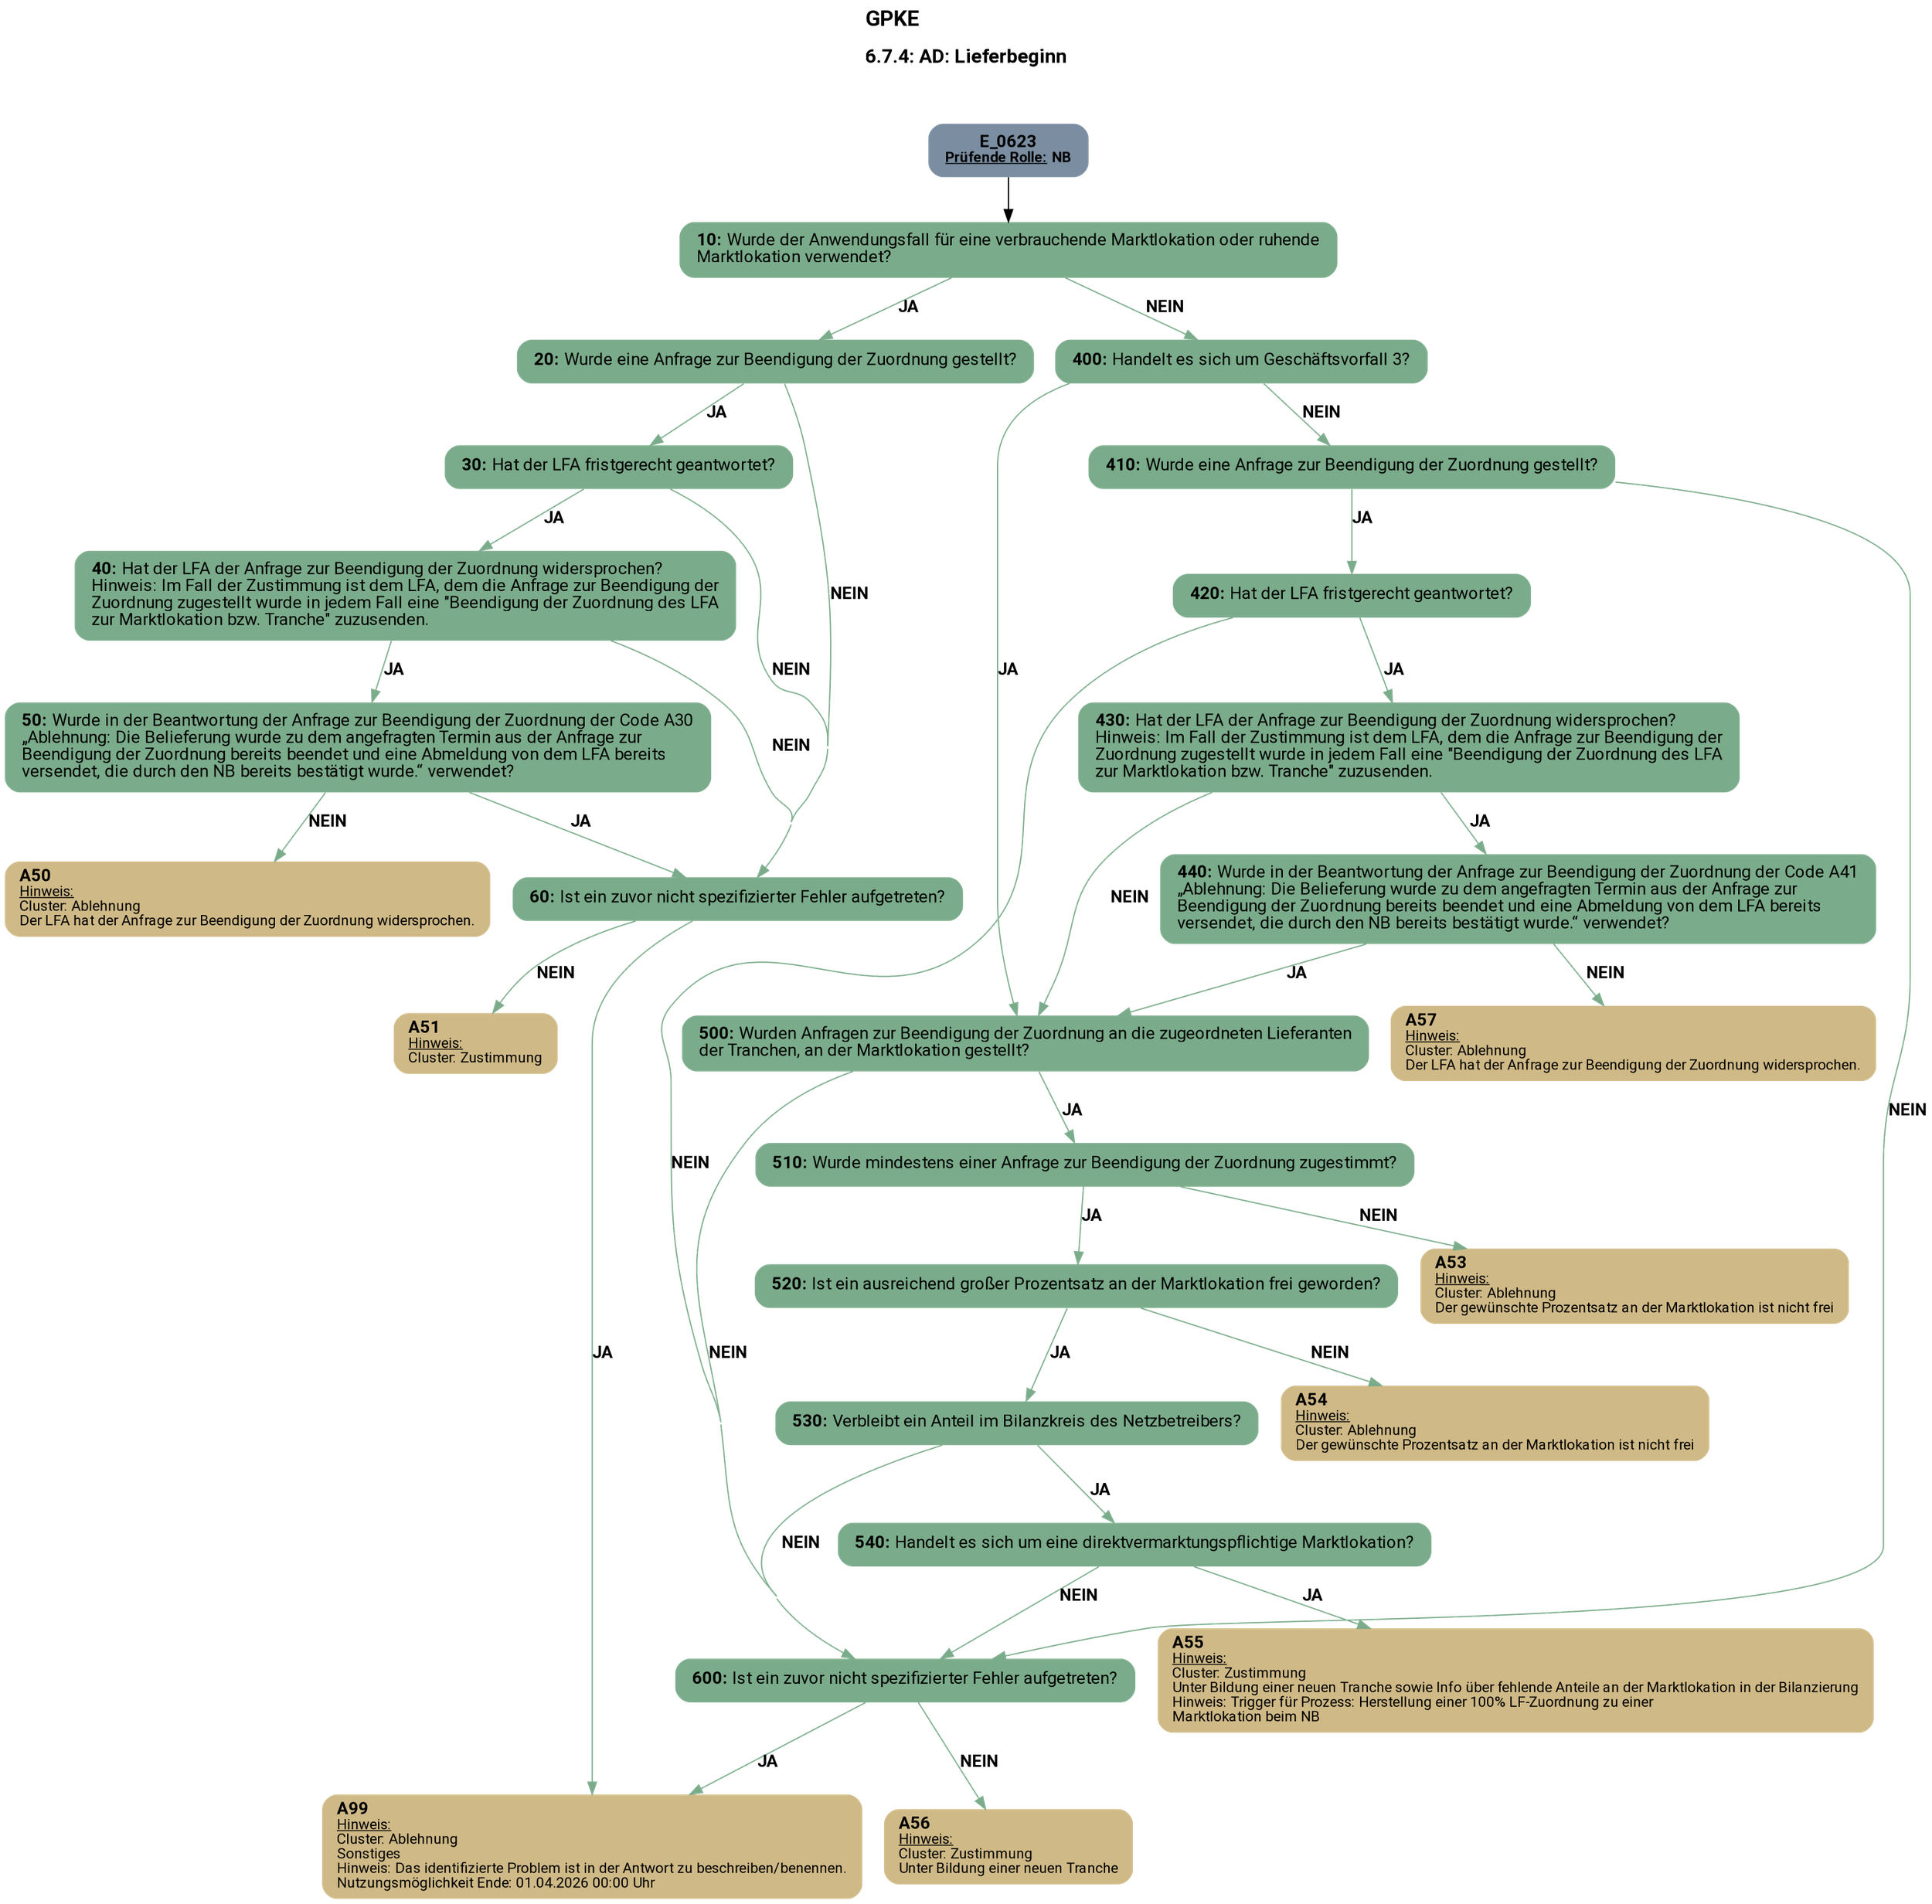 digraph D {
    labelloc="t";
    label=<<B><FONT POINT-SIZE="18">GPKE</FONT></B><BR align="left"/><BR/><B><FONT POINT-SIZE="16">6.7.4: AD: Lieferbeginn</FONT></B><BR align="left"/><BR/><BR/><BR/>>;
    ratio="compress";
    concentrate=true;
    pack=true;
    rankdir=TB;
    packmode="array";
    size="20,20";
    "Start" [margin="0.2,0.12", shape=box, style="filled,rounded", penwidth=0.0, fillcolor="#7a8da1", label=<<B>E_0623</B><BR align="center"/><FONT point-size="12"><B><U>Prüfende Rolle:</U> NB</B></FONT><BR align="center"/>>, fontname="Roboto, sans-serif"];
    "10" [margin="0.2,0.12", shape=box, style="filled,rounded", penwidth=0.0, fillcolor="#7aab8a", label=<<B>10: </B>Wurde der Anwendungsfall für eine verbrauchende Marktlokation oder ruhende<BR align="left"/>Marktlokation verwendet?<BR align="left"/>>, fontname="Roboto, sans-serif"];
    "20" [margin="0.2,0.12", shape=box, style="filled,rounded", penwidth=0.0, fillcolor="#7aab8a", label=<<B>20: </B>Wurde eine Anfrage zur Beendigung der Zuordnung gestellt?<BR align="left"/>>, fontname="Roboto, sans-serif"];
    "30" [margin="0.2,0.12", shape=box, style="filled,rounded", penwidth=0.0, fillcolor="#7aab8a", label=<<B>30: </B>Hat der LFA fristgerecht geantwortet?<BR align="left"/>>, fontname="Roboto, sans-serif"];
    "40" [margin="0.2,0.12", shape=box, style="filled,rounded", penwidth=0.0, fillcolor="#7aab8a", label=<<B>40: </B>Hat der LFA der Anfrage zur Beendigung der Zuordnung widersprochen?<BR align="left"/>Hinweis: Im Fall der Zustimmung ist dem LFA, dem die Anfrage zur Beendigung der<BR align="left"/>Zuordnung zugestellt wurde in jedem Fall eine "Beendigung der Zuordnung des LFA<BR align="left"/>zur Marktlokation bzw. Tranche" zuzusenden.<BR align="left"/>>, fontname="Roboto, sans-serif"];
    "50" [margin="0.2,0.12", shape=box, style="filled,rounded", penwidth=0.0, fillcolor="#7aab8a", label=<<B>50: </B>Wurde in der Beantwortung der Anfrage zur Beendigung der Zuordnung der Code A30<BR align="left"/>„Ablehnung: Die Belieferung wurde zu dem angefragten Termin aus der Anfrage zur<BR align="left"/>Beendigung der Zuordnung bereits beendet und eine Abmeldung von dem LFA bereits<BR align="left"/>versendet, die durch den NB bereits bestätigt wurde.“ verwendet?<BR align="left"/>>, fontname="Roboto, sans-serif"];
    "A50" [margin="0.17,0.08", shape=box, style="filled,rounded", penwidth=0.0, fillcolor="#cfb986", label=<<B>A50</B><BR align="left"/><FONT point-size="12"><U>Hinweis:</U><BR align="left"/>Cluster: Ablehnung<BR align="left"/>Der LFA hat der Anfrage zur Beendigung der Zuordnung widersprochen.<BR align="left"/></FONT>>, fontname="Roboto, sans-serif"];
    "60" [margin="0.2,0.12", shape=box, style="filled,rounded", penwidth=0.0, fillcolor="#7aab8a", label=<<B>60: </B>Ist ein zuvor nicht spezifizierter Fehler aufgetreten?<BR align="left"/>>, fontname="Roboto, sans-serif"];
    "A51" [margin="0.17,0.08", shape=box, style="filled,rounded", penwidth=0.0, fillcolor="#cfb986", label=<<B>A51</B><BR align="left"/><FONT point-size="12"><U>Hinweis:</U><BR align="left"/>Cluster: Zustimmung<BR align="left"/></FONT>>, fontname="Roboto, sans-serif"];
    "A99" [margin="0.17,0.08", shape=box, style="filled,rounded", penwidth=0.0, fillcolor="#cfb986", label=<<B>A99</B><BR align="left"/><FONT point-size="12"><U>Hinweis:</U><BR align="left"/>Cluster: Ablehnung<BR align="left"/>Sonstiges<BR align="left"/>Hinweis: Das identifizierte Problem ist in der Antwort zu beschreiben/benennen.<BR align="left"/>Nutzungsmöglichkeit Ende: 01.04.2026 00:00 Uhr<BR align="left"/></FONT>>, fontname="Roboto, sans-serif"];
    "400" [margin="0.2,0.12", shape=box, style="filled,rounded", penwidth=0.0, fillcolor="#7aab8a", label=<<B>400: </B>Handelt es sich um Geschäftsvorfall 3?<BR align="left"/>>, fontname="Roboto, sans-serif"];
    "410" [margin="0.2,0.12", shape=box, style="filled,rounded", penwidth=0.0, fillcolor="#7aab8a", label=<<B>410: </B>Wurde eine Anfrage zur Beendigung der Zuordnung gestellt?<BR align="left"/>>, fontname="Roboto, sans-serif"];
    "420" [margin="0.2,0.12", shape=box, style="filled,rounded", penwidth=0.0, fillcolor="#7aab8a", label=<<B>420: </B>Hat der LFA fristgerecht geantwortet?<BR align="left"/>>, fontname="Roboto, sans-serif"];
    "430" [margin="0.2,0.12", shape=box, style="filled,rounded", penwidth=0.0, fillcolor="#7aab8a", label=<<B>430: </B>Hat der LFA der Anfrage zur Beendigung der Zuordnung widersprochen?<BR align="left"/>Hinweis: Im Fall der Zustimmung ist dem LFA, dem die Anfrage zur Beendigung der<BR align="left"/>Zuordnung zugestellt wurde in jedem Fall eine "Beendigung der Zuordnung des LFA<BR align="left"/>zur Marktlokation bzw. Tranche" zuzusenden.<BR align="left"/>>, fontname="Roboto, sans-serif"];
    "440" [margin="0.2,0.12", shape=box, style="filled,rounded", penwidth=0.0, fillcolor="#7aab8a", label=<<B>440: </B>Wurde in der Beantwortung der Anfrage zur Beendigung der Zuordnung der Code A41<BR align="left"/>„Ablehnung: Die Belieferung wurde zu dem angefragten Termin aus der Anfrage zur<BR align="left"/>Beendigung der Zuordnung bereits beendet und eine Abmeldung von dem LFA bereits<BR align="left"/>versendet, die durch den NB bereits bestätigt wurde.“ verwendet?<BR align="left"/>>, fontname="Roboto, sans-serif"];
    "A57" [margin="0.17,0.08", shape=box, style="filled,rounded", penwidth=0.0, fillcolor="#cfb986", label=<<B>A57</B><BR align="left"/><FONT point-size="12"><U>Hinweis:</U><BR align="left"/>Cluster: Ablehnung<BR align="left"/>Der LFA hat der Anfrage zur Beendigung der Zuordnung widersprochen.<BR align="left"/></FONT>>, fontname="Roboto, sans-serif"];
    "500" [margin="0.2,0.12", shape=box, style="filled,rounded", penwidth=0.0, fillcolor="#7aab8a", label=<<B>500: </B>Wurden Anfragen zur Beendigung der Zuordnung an die zugeordneten Lieferanten<BR align="left"/>der Tranchen, an der Marktlokation gestellt?<BR align="left"/>>, fontname="Roboto, sans-serif"];
    "510" [margin="0.2,0.12", shape=box, style="filled,rounded", penwidth=0.0, fillcolor="#7aab8a", label=<<B>510: </B>Wurde mindestens einer Anfrage zur Beendigung der Zuordnung zugestimmt?<BR align="left"/>>, fontname="Roboto, sans-serif"];
    "A53" [margin="0.17,0.08", shape=box, style="filled,rounded", penwidth=0.0, fillcolor="#cfb986", label=<<B>A53</B><BR align="left"/><FONT point-size="12"><U>Hinweis:</U><BR align="left"/>Cluster: Ablehnung<BR align="left"/>Der gewünschte Prozentsatz an der Marktlokation ist nicht frei<BR align="left"/></FONT>>, fontname="Roboto, sans-serif"];
    "520" [margin="0.2,0.12", shape=box, style="filled,rounded", penwidth=0.0, fillcolor="#7aab8a", label=<<B>520: </B>Ist ein ausreichend großer Prozentsatz an der Marktlokation frei geworden?<BR align="left"/>>, fontname="Roboto, sans-serif"];
    "A54" [margin="0.17,0.08", shape=box, style="filled,rounded", penwidth=0.0, fillcolor="#cfb986", label=<<B>A54</B><BR align="left"/><FONT point-size="12"><U>Hinweis:</U><BR align="left"/>Cluster: Ablehnung<BR align="left"/>Der gewünschte Prozentsatz an der Marktlokation ist nicht frei<BR align="left"/></FONT>>, fontname="Roboto, sans-serif"];
    "530" [margin="0.2,0.12", shape=box, style="filled,rounded", penwidth=0.0, fillcolor="#7aab8a", label=<<B>530: </B>Verbleibt ein Anteil im Bilanzkreis des Netzbetreibers?<BR align="left"/>>, fontname="Roboto, sans-serif"];
    "540" [margin="0.2,0.12", shape=box, style="filled,rounded", penwidth=0.0, fillcolor="#7aab8a", label=<<B>540: </B>Handelt es sich um eine direktvermarktungspflichtige Marktlokation?<BR align="left"/>>, fontname="Roboto, sans-serif"];
    "A55" [margin="0.17,0.08", shape=box, style="filled,rounded", penwidth=0.0, fillcolor="#cfb986", label=<<B>A55</B><BR align="left"/><FONT point-size="12"><U>Hinweis:</U><BR align="left"/>Cluster: Zustimmung<BR align="left"/>Unter Bildung einer neuen Tranche sowie Info über fehlende Anteile an der Marktlokation in der Bilanzierung<BR align="left"/>Hinweis: Trigger für Prozess: Herstellung einer 100% LF-Zuordnung zu einer<BR align="left"/>Marktlokation beim NB<BR align="left"/></FONT>>, fontname="Roboto, sans-serif"];
    "600" [margin="0.2,0.12", shape=box, style="filled,rounded", penwidth=0.0, fillcolor="#7aab8a", label=<<B>600: </B>Ist ein zuvor nicht spezifizierter Fehler aufgetreten?<BR align="left"/>>, fontname="Roboto, sans-serif"];
    "A56" [margin="0.17,0.08", shape=box, style="filled,rounded", penwidth=0.0, fillcolor="#cfb986", label=<<B>A56</B><BR align="left"/><FONT point-size="12"><U>Hinweis:</U><BR align="left"/>Cluster: Zustimmung<BR align="left"/>Unter Bildung einer neuen Tranche<BR align="left"/></FONT>>, fontname="Roboto, sans-serif"];

    "Start" -> "10";
    "10" -> "20" [label=<<B>JA</B>>, color="#7aab8a", fontname="Roboto, sans-serif"];
    "10" -> "400" [label=<<B>NEIN</B>>, color="#7aab8a", fontname="Roboto, sans-serif"];
    "20" -> "60" [label=<<B>NEIN</B>>, color="#7aab8a", fontname="Roboto, sans-serif"];
    "20" -> "30" [label=<<B>JA</B>>, color="#7aab8a", fontname="Roboto, sans-serif"];
    "30" -> "40" [label=<<B>JA</B>>, color="#7aab8a", fontname="Roboto, sans-serif"];
    "30" -> "60" [label=<<B>NEIN</B>>, color="#7aab8a", fontname="Roboto, sans-serif"];
    "40" -> "50" [label=<<B>JA</B>>, color="#7aab8a", fontname="Roboto, sans-serif"];
    "40" -> "60" [label=<<B>NEIN</B>>, color="#7aab8a", fontname="Roboto, sans-serif"];
    "50" -> "A50" [label=<<B>NEIN</B>>, color="#7aab8a", fontname="Roboto, sans-serif"];
    "50" -> "60" [label=<<B>JA</B>>, color="#7aab8a", fontname="Roboto, sans-serif"];
    "60" -> "A51" [label=<<B>NEIN</B>>, color="#7aab8a", fontname="Roboto, sans-serif"];
    "60" -> "A99" [label=<<B>JA</B>>, color="#7aab8a", fontname="Roboto, sans-serif"];
    "400" -> "500" [label=<<B>JA</B>>, color="#7aab8a", fontname="Roboto, sans-serif"];
    "400" -> "410" [label=<<B>NEIN</B>>, color="#7aab8a", fontname="Roboto, sans-serif"];
    "410" -> "420" [label=<<B>JA</B>>, color="#7aab8a", fontname="Roboto, sans-serif"];
    "410" -> "600" [label=<<B>NEIN</B>>, color="#7aab8a", fontname="Roboto, sans-serif"];
    "420" -> "430" [label=<<B>JA</B>>, color="#7aab8a", fontname="Roboto, sans-serif"];
    "420" -> "600" [label=<<B>NEIN</B>>, color="#7aab8a", fontname="Roboto, sans-serif"];
    "430" -> "440" [label=<<B>JA</B>>, color="#7aab8a", fontname="Roboto, sans-serif"];
    "430" -> "500" [label=<<B>NEIN</B>>, color="#7aab8a", fontname="Roboto, sans-serif"];
    "440" -> "A57" [label=<<B>NEIN</B>>, color="#7aab8a", fontname="Roboto, sans-serif"];
    "440" -> "500" [label=<<B>JA</B>>, color="#7aab8a", fontname="Roboto, sans-serif"];
    "500" -> "510" [label=<<B>JA</B>>, color="#7aab8a", fontname="Roboto, sans-serif"];
    "500" -> "600" [label=<<B>NEIN</B>>, color="#7aab8a", fontname="Roboto, sans-serif"];
    "510" -> "520" [label=<<B>JA</B>>, color="#7aab8a", fontname="Roboto, sans-serif"];
    "510" -> "A53" [label=<<B>NEIN</B>>, color="#7aab8a", fontname="Roboto, sans-serif"];
    "520" -> "530" [label=<<B>JA</B>>, color="#7aab8a", fontname="Roboto, sans-serif"];
    "520" -> "A54" [label=<<B>NEIN</B>>, color="#7aab8a", fontname="Roboto, sans-serif"];
    "530" -> "540" [label=<<B>JA</B>>, color="#7aab8a", fontname="Roboto, sans-serif"];
    "530" -> "600" [label=<<B>NEIN</B>>, color="#7aab8a", fontname="Roboto, sans-serif"];
    "540" -> "A55" [label=<<B>JA</B>>, color="#7aab8a", fontname="Roboto, sans-serif"];
    "540" -> "600" [label=<<B>NEIN</B>>, color="#7aab8a", fontname="Roboto, sans-serif"];
    "600" -> "A56" [label=<<B>NEIN</B>>, color="#7aab8a", fontname="Roboto, sans-serif"];
    "600" -> "A99" [label=<<B>JA</B>>, color="#7aab8a", fontname="Roboto, sans-serif"];

    bgcolor="transparent";
fontname="Roboto, sans-serif";
}
